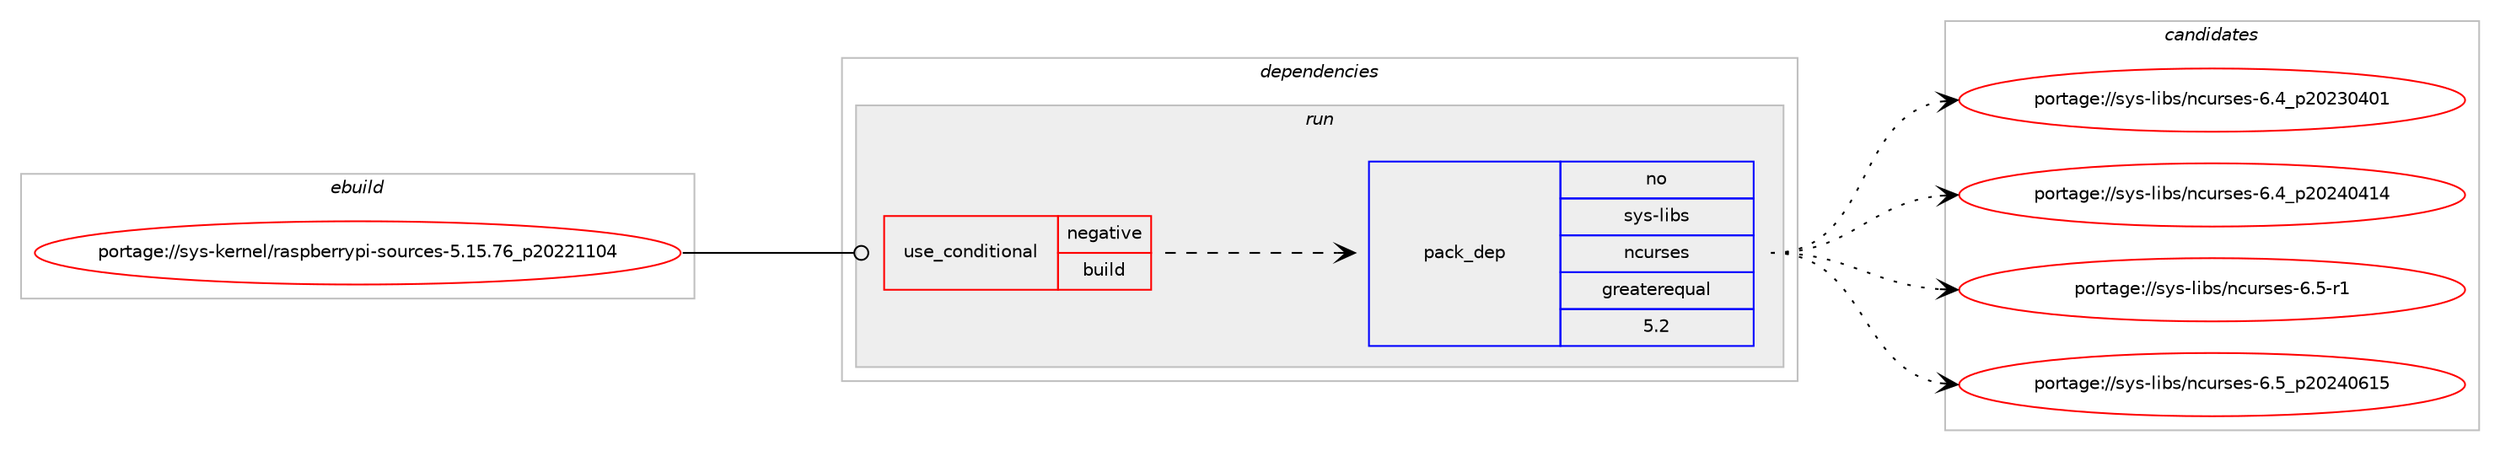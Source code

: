 digraph prolog {

# *************
# Graph options
# *************

newrank=true;
concentrate=true;
compound=true;
graph [rankdir=LR,fontname=Helvetica,fontsize=10,ranksep=1.5];#, ranksep=2.5, nodesep=0.2];
edge  [arrowhead=vee];
node  [fontname=Helvetica,fontsize=10];

# **********
# The ebuild
# **********

subgraph cluster_leftcol {
color=gray;
rank=same;
label=<<i>ebuild</i>>;
id [label="portage://sys-kernel/raspberrypi-sources-5.15.76_p20221104", color=red, width=4, href="../sys-kernel/raspberrypi-sources-5.15.76_p20221104.svg"];
}

# ****************
# The dependencies
# ****************

subgraph cluster_midcol {
color=gray;
label=<<i>dependencies</i>>;
subgraph cluster_compile {
fillcolor="#eeeeee";
style=filled;
label=<<i>compile</i>>;
}
subgraph cluster_compileandrun {
fillcolor="#eeeeee";
style=filled;
label=<<i>compile and run</i>>;
}
subgraph cluster_run {
fillcolor="#eeeeee";
style=filled;
label=<<i>run</i>>;
subgraph cond114095 {
dependency219942 [label=<<TABLE BORDER="0" CELLBORDER="1" CELLSPACING="0" CELLPADDING="4"><TR><TD ROWSPAN="3" CELLPADDING="10">use_conditional</TD></TR><TR><TD>negative</TD></TR><TR><TD>build</TD></TR></TABLE>>, shape=none, color=red];
# *** BEGIN UNKNOWN DEPENDENCY TYPE (TODO) ***
# dependency219942 -> package_dependency(portage://sys-kernel/raspberrypi-sources-5.15.76_p20221104,run,no,app-alternatives,cpio,none,[,,],[],[])
# *** END UNKNOWN DEPENDENCY TYPE (TODO) ***

# *** BEGIN UNKNOWN DEPENDENCY TYPE (TODO) ***
# dependency219942 -> package_dependency(portage://sys-kernel/raspberrypi-sources-5.15.76_p20221104,run,no,dev-lang,perl,none,[,,],[],[])
# *** END UNKNOWN DEPENDENCY TYPE (TODO) ***

# *** BEGIN UNKNOWN DEPENDENCY TYPE (TODO) ***
# dependency219942 -> package_dependency(portage://sys-kernel/raspberrypi-sources-5.15.76_p20221104,run,no,app-alternatives,bc,none,[,,],[],[])
# *** END UNKNOWN DEPENDENCY TYPE (TODO) ***

# *** BEGIN UNKNOWN DEPENDENCY TYPE (TODO) ***
# dependency219942 -> package_dependency(portage://sys-kernel/raspberrypi-sources-5.15.76_p20221104,run,no,dev-build,make,none,[,,],[],[])
# *** END UNKNOWN DEPENDENCY TYPE (TODO) ***

# *** BEGIN UNKNOWN DEPENDENCY TYPE (TODO) ***
# dependency219942 -> package_dependency(portage://sys-kernel/raspberrypi-sources-5.15.76_p20221104,run,no,sys-devel,bison,none,[,,],[],[])
# *** END UNKNOWN DEPENDENCY TYPE (TODO) ***

# *** BEGIN UNKNOWN DEPENDENCY TYPE (TODO) ***
# dependency219942 -> package_dependency(portage://sys-kernel/raspberrypi-sources-5.15.76_p20221104,run,no,sys-devel,flex,none,[,,],[],[])
# *** END UNKNOWN DEPENDENCY TYPE (TODO) ***

subgraph pack102925 {
dependency219943 [label=<<TABLE BORDER="0" CELLBORDER="1" CELLSPACING="0" CELLPADDING="4" WIDTH="220"><TR><TD ROWSPAN="6" CELLPADDING="30">pack_dep</TD></TR><TR><TD WIDTH="110">no</TD></TR><TR><TD>sys-libs</TD></TR><TR><TD>ncurses</TD></TR><TR><TD>greaterequal</TD></TR><TR><TD>5.2</TD></TR></TABLE>>, shape=none, color=blue];
}
dependency219942:e -> dependency219943:w [weight=20,style="dashed",arrowhead="vee"];
# *** BEGIN UNKNOWN DEPENDENCY TYPE (TODO) ***
# dependency219942 -> package_dependency(portage://sys-kernel/raspberrypi-sources-5.15.76_p20221104,run,no,virtual,libelf,none,[,,],[],[])
# *** END UNKNOWN DEPENDENCY TYPE (TODO) ***

# *** BEGIN UNKNOWN DEPENDENCY TYPE (TODO) ***
# dependency219942 -> package_dependency(portage://sys-kernel/raspberrypi-sources-5.15.76_p20221104,run,no,virtual,pkgconfig,none,[,,],[],[])
# *** END UNKNOWN DEPENDENCY TYPE (TODO) ***

}
id:e -> dependency219942:w [weight=20,style="solid",arrowhead="odot"];
}
}

# **************
# The candidates
# **************

subgraph cluster_choices {
rank=same;
color=gray;
label=<<i>candidates</i>>;

subgraph choice102925 {
color=black;
nodesep=1;
choice1151211154510810598115471109911711411510111545544652951125048505148524849 [label="portage://sys-libs/ncurses-6.4_p20230401", color=red, width=4,href="../sys-libs/ncurses-6.4_p20230401.svg"];
choice1151211154510810598115471109911711411510111545544652951125048505248524952 [label="portage://sys-libs/ncurses-6.4_p20240414", color=red, width=4,href="../sys-libs/ncurses-6.4_p20240414.svg"];
choice11512111545108105981154711099117114115101115455446534511449 [label="portage://sys-libs/ncurses-6.5-r1", color=red, width=4,href="../sys-libs/ncurses-6.5-r1.svg"];
choice1151211154510810598115471109911711411510111545544653951125048505248544953 [label="portage://sys-libs/ncurses-6.5_p20240615", color=red, width=4,href="../sys-libs/ncurses-6.5_p20240615.svg"];
dependency219943:e -> choice1151211154510810598115471109911711411510111545544652951125048505148524849:w [style=dotted,weight="100"];
dependency219943:e -> choice1151211154510810598115471109911711411510111545544652951125048505248524952:w [style=dotted,weight="100"];
dependency219943:e -> choice11512111545108105981154711099117114115101115455446534511449:w [style=dotted,weight="100"];
dependency219943:e -> choice1151211154510810598115471109911711411510111545544653951125048505248544953:w [style=dotted,weight="100"];
}
}

}
